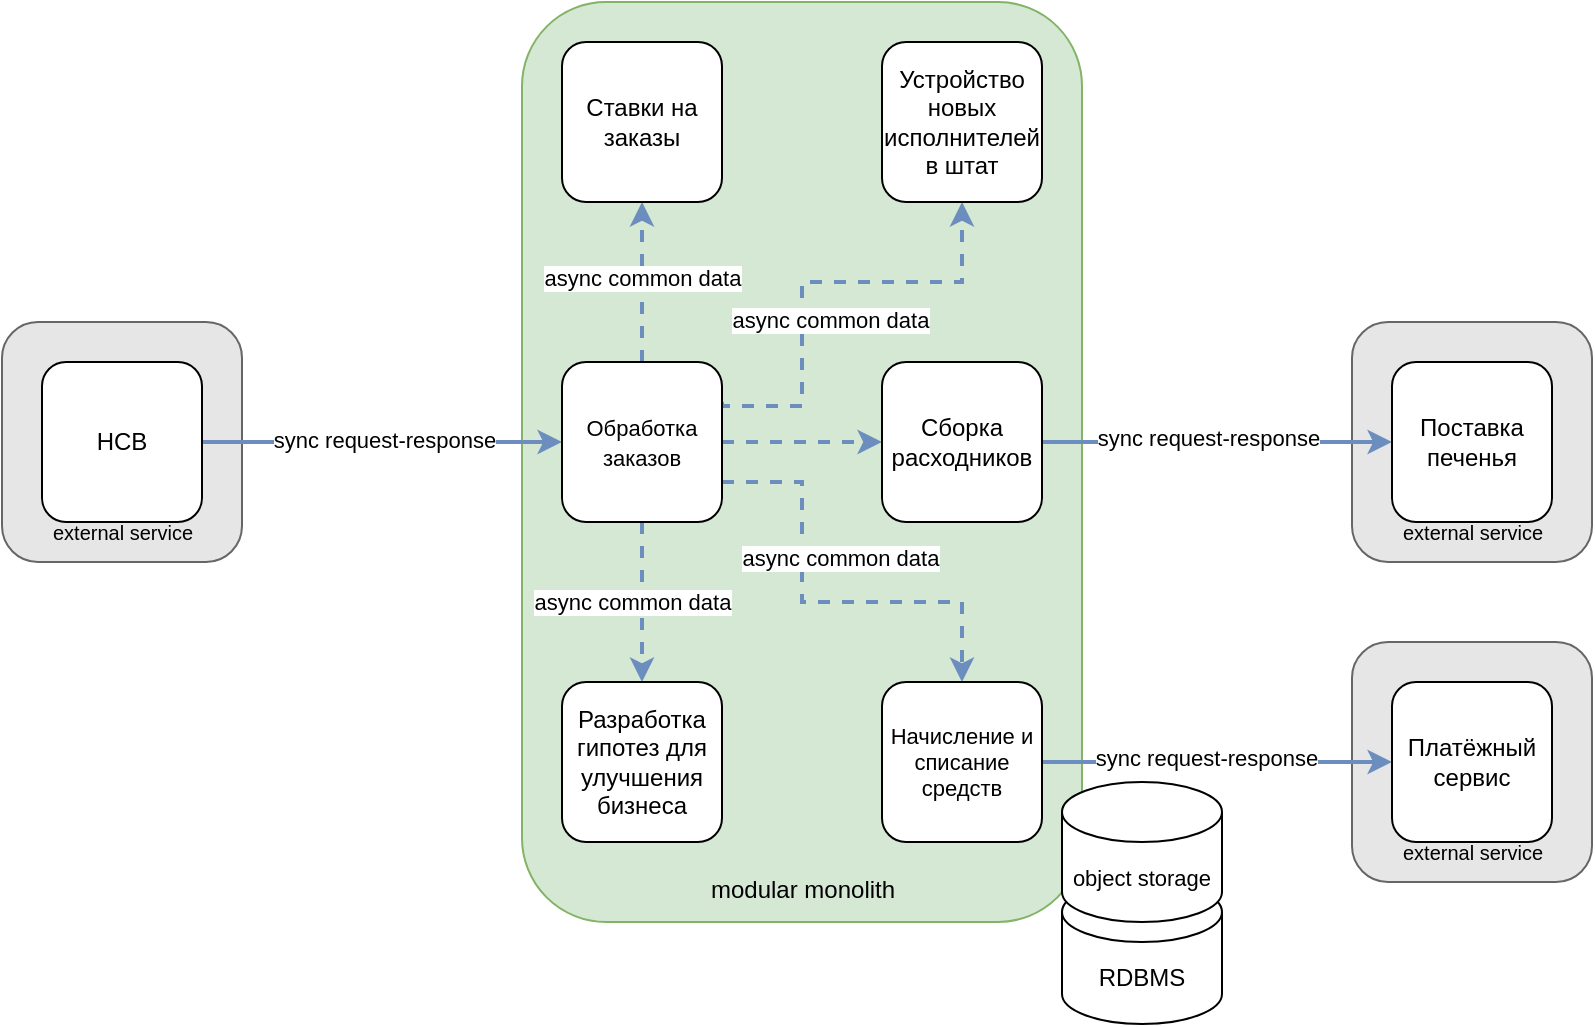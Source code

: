 <mxfile version="26.0.9">
  <diagram name="Page-1" id="cBATo5Cm4NL-kuj8FKrh">
    <mxGraphModel dx="1418" dy="828" grid="1" gridSize="10" guides="1" tooltips="1" connect="1" arrows="1" fold="1" page="1" pageScale="1" pageWidth="1169" pageHeight="827" math="0" shadow="0">
      <root>
        <mxCell id="0" />
        <mxCell id="1" parent="0" />
        <mxCell id="s1K6Ooow2zHiGBw2YVgX-20" value="" style="rounded=1;whiteSpace=wrap;html=1;fillColor=#E6E6E6;strokeColor=#666666;fontColor=#333333;" parent="1" vertex="1">
          <mxGeometry x="835" y="478" width="120" height="120" as="geometry" />
        </mxCell>
        <mxCell id="HG4AQly4a6IAlRrZUWF0-15" value="" style="rounded=1;whiteSpace=wrap;html=1;fillColor=#E6E6E6;strokeColor=#666666;fontColor=#333333;" parent="1" vertex="1">
          <mxGeometry x="160" y="318" width="120" height="120" as="geometry" />
        </mxCell>
        <mxCell id="s1K6Ooow2zHiGBw2YVgX-2" value="" style="rounded=1;whiteSpace=wrap;html=1;fillColor=#E6E6E6;strokeColor=#666666;fontColor=#333333;" parent="1" vertex="1">
          <mxGeometry x="835" y="318" width="120" height="120" as="geometry" />
        </mxCell>
        <mxCell id="s1K6Ooow2zHiGBw2YVgX-1" value="" style="rounded=1;whiteSpace=wrap;html=1;fillColor=#d5e8d4;strokeColor=#82b366;" parent="1" vertex="1">
          <mxGeometry x="420" y="158" width="280" height="460" as="geometry" />
        </mxCell>
        <mxCell id="s1K6Ooow2zHiGBw2YVgX-17" style="edgeStyle=orthogonalEdgeStyle;rounded=0;orthogonalLoop=1;jettySize=auto;html=1;exitX=1;exitY=0.5;exitDx=0;exitDy=0;entryX=0;entryY=0.5;entryDx=0;entryDy=0;strokeColor=#6c8ebf;strokeWidth=2;align=center;verticalAlign=middle;fontFamily=Helvetica;fontSize=11;fontColor=default;labelBackgroundColor=default;endArrow=classic;fillColor=#dae8fc;" parent="1" source="3Ri1xk0whOU93GiIezh3-3" target="KOd4zk1bxHOUvbGizJSH-2" edge="1">
          <mxGeometry relative="1" as="geometry" />
        </mxCell>
        <mxCell id="s1K6Ooow2zHiGBw2YVgX-18" value="sync request-response" style="edgeLabel;html=1;align=center;verticalAlign=middle;resizable=0;points=[];" parent="s1K6Ooow2zHiGBw2YVgX-17" vertex="1" connectable="0">
          <mxGeometry x="-0.014" y="-1" relative="1" as="geometry">
            <mxPoint x="2" y="-2" as="offset" />
          </mxGeometry>
        </mxCell>
        <mxCell id="s1K6Ooow2zHiGBw2YVgX-6" style="edgeStyle=orthogonalEdgeStyle;rounded=0;orthogonalLoop=1;jettySize=auto;html=1;entryX=0.5;entryY=1;entryDx=0;entryDy=0;fillColor=#dae8fc;strokeColor=#6c8ebf;strokeWidth=2;dashed=1;" parent="1" source="KOd4zk1bxHOUvbGizJSH-2" target="KOd4zk1bxHOUvbGizJSH-7" edge="1">
          <mxGeometry relative="1" as="geometry" />
        </mxCell>
        <mxCell id="s1K6Ooow2zHiGBw2YVgX-7" value="async common data" style="edgeLabel;html=1;align=center;verticalAlign=middle;resizable=0;points=[];" parent="s1K6Ooow2zHiGBw2YVgX-6" vertex="1" connectable="0">
          <mxGeometry relative="1" as="geometry">
            <mxPoint y="-2" as="offset" />
          </mxGeometry>
        </mxCell>
        <mxCell id="s1K6Ooow2zHiGBw2YVgX-8" style="edgeStyle=orthogonalEdgeStyle;rounded=0;orthogonalLoop=1;jettySize=auto;html=1;entryX=0;entryY=0.5;entryDx=0;entryDy=0;dashed=1;strokeColor=#6c8ebf;strokeWidth=2;align=center;verticalAlign=middle;fontFamily=Helvetica;fontSize=11;fontColor=default;labelBackgroundColor=default;endArrow=classic;fillColor=#dae8fc;" parent="1" source="KOd4zk1bxHOUvbGizJSH-2" target="KOd4zk1bxHOUvbGizJSH-3" edge="1">
          <mxGeometry relative="1" as="geometry" />
        </mxCell>
        <mxCell id="s1K6Ooow2zHiGBw2YVgX-9" style="edgeStyle=orthogonalEdgeStyle;rounded=0;orthogonalLoop=1;jettySize=auto;html=1;entryX=0.5;entryY=0;entryDx=0;entryDy=0;dashed=1;strokeColor=#6c8ebf;strokeWidth=2;align=center;verticalAlign=middle;fontFamily=Helvetica;fontSize=11;fontColor=default;labelBackgroundColor=default;endArrow=classic;fillColor=#dae8fc;" parent="1" source="KOd4zk1bxHOUvbGizJSH-2" target="KOd4zk1bxHOUvbGizJSH-5" edge="1">
          <mxGeometry relative="1" as="geometry" />
        </mxCell>
        <mxCell id="s1K6Ooow2zHiGBw2YVgX-10" value="async common data" style="edgeLabel;html=1;align=center;verticalAlign=middle;resizable=0;points=[];" parent="s1K6Ooow2zHiGBw2YVgX-9" vertex="1" connectable="0">
          <mxGeometry y="-5" relative="1" as="geometry">
            <mxPoint as="offset" />
          </mxGeometry>
        </mxCell>
        <mxCell id="s1K6Ooow2zHiGBw2YVgX-11" style="edgeStyle=orthogonalEdgeStyle;rounded=0;orthogonalLoop=1;jettySize=auto;html=1;entryX=0.5;entryY=1;entryDx=0;entryDy=0;dashed=1;strokeColor=#6c8ebf;strokeWidth=2;align=center;verticalAlign=middle;fontFamily=Helvetica;fontSize=11;fontColor=default;labelBackgroundColor=default;endArrow=classic;fillColor=#dae8fc;exitX=1;exitY=0.25;exitDx=0;exitDy=0;" parent="1" source="KOd4zk1bxHOUvbGizJSH-2" target="KOd4zk1bxHOUvbGizJSH-1" edge="1">
          <mxGeometry relative="1" as="geometry">
            <Array as="points">
              <mxPoint x="520" y="360" />
              <mxPoint x="560" y="360" />
              <mxPoint x="560" y="298" />
              <mxPoint x="640" y="298" />
            </Array>
          </mxGeometry>
        </mxCell>
        <mxCell id="s1K6Ooow2zHiGBw2YVgX-12" value="async common data" style="edgeLabel;html=1;align=center;verticalAlign=middle;resizable=0;points=[];" parent="s1K6Ooow2zHiGBw2YVgX-11" vertex="1" connectable="0">
          <mxGeometry x="0.05" y="2" relative="1" as="geometry">
            <mxPoint y="21" as="offset" />
          </mxGeometry>
        </mxCell>
        <mxCell id="s1K6Ooow2zHiGBw2YVgX-13" style="edgeStyle=orthogonalEdgeStyle;rounded=0;orthogonalLoop=1;jettySize=auto;html=1;entryX=0.5;entryY=0;entryDx=0;entryDy=0;dashed=1;strokeColor=#6c8ebf;strokeWidth=2;align=center;verticalAlign=middle;fontFamily=Helvetica;fontSize=11;fontColor=default;labelBackgroundColor=default;endArrow=classic;fillColor=#dae8fc;exitX=1;exitY=0.75;exitDx=0;exitDy=0;" parent="1" source="KOd4zk1bxHOUvbGizJSH-2" target="KOd4zk1bxHOUvbGizJSH-4" edge="1">
          <mxGeometry relative="1" as="geometry">
            <Array as="points">
              <mxPoint x="560" y="398" />
              <mxPoint x="560" y="458" />
              <mxPoint x="640" y="458" />
            </Array>
          </mxGeometry>
        </mxCell>
        <mxCell id="s1K6Ooow2zHiGBw2YVgX-14" value="async common data" style="edgeLabel;html=1;align=center;verticalAlign=middle;resizable=0;points=[];" parent="s1K6Ooow2zHiGBw2YVgX-13" vertex="1" connectable="0">
          <mxGeometry x="0.075" y="3" relative="1" as="geometry">
            <mxPoint y="-19" as="offset" />
          </mxGeometry>
        </mxCell>
        <mxCell id="KOd4zk1bxHOUvbGizJSH-2" value="&lt;span style=&quot;font-size: 11px;&quot;&gt;Обработка заказов&lt;/span&gt;" style="whiteSpace=wrap;html=1;aspect=fixed;rounded=1;strokeColor=default;align=center;verticalAlign=middle;fontFamily=Helvetica;fontSize=12;fontColor=default;fillColor=default;" parent="1" vertex="1">
          <mxGeometry x="440" y="338" width="80" height="80" as="geometry" />
        </mxCell>
        <mxCell id="s1K6Ooow2zHiGBw2YVgX-23" style="edgeStyle=orthogonalEdgeStyle;rounded=0;orthogonalLoop=1;jettySize=auto;html=1;entryX=0;entryY=0.5;entryDx=0;entryDy=0;strokeColor=#6c8ebf;strokeWidth=2;align=center;verticalAlign=middle;fontFamily=Helvetica;fontSize=11;fontColor=default;labelBackgroundColor=default;endArrow=classic;fillColor=#dae8fc;" parent="1" source="KOd4zk1bxHOUvbGizJSH-4" target="s1K6Ooow2zHiGBw2YVgX-21" edge="1">
          <mxGeometry relative="1" as="geometry" />
        </mxCell>
        <mxCell id="s1K6Ooow2zHiGBw2YVgX-28" value="sync request-response" style="edgeLabel;html=1;align=center;verticalAlign=middle;resizable=0;points=[];rounded=0;strokeColor=#6c8ebf;strokeWidth=2;fontFamily=Helvetica;fontSize=11;fontColor=default;labelBackgroundColor=default;fillColor=#dae8fc;" parent="s1K6Ooow2zHiGBw2YVgX-23" vertex="1" connectable="0">
          <mxGeometry x="-0.017" y="1" relative="1" as="geometry">
            <mxPoint x="-4" y="-1" as="offset" />
          </mxGeometry>
        </mxCell>
        <mxCell id="KOd4zk1bxHOUvbGizJSH-4" value="Начисление и списание средств" style="whiteSpace=wrap;html=1;aspect=fixed;rounded=1;strokeColor=default;align=center;verticalAlign=middle;fontFamily=Helvetica;fontSize=11;fontColor=default;fillColor=default;" parent="1" vertex="1">
          <mxGeometry x="600" y="498" width="80" height="80" as="geometry" />
        </mxCell>
        <mxCell id="s1K6Ooow2zHiGBw2YVgX-15" style="edgeStyle=orthogonalEdgeStyle;rounded=0;orthogonalLoop=1;jettySize=auto;html=1;entryX=0;entryY=0.5;entryDx=0;entryDy=0;strokeColor=#6c8ebf;strokeWidth=2;align=center;verticalAlign=middle;fontFamily=Helvetica;fontSize=11;fontColor=default;labelBackgroundColor=default;endArrow=classic;fillColor=#dae8fc;" parent="1" source="KOd4zk1bxHOUvbGizJSH-3" target="zf6uA2M3LzU_gdplKOVO-2" edge="1">
          <mxGeometry relative="1" as="geometry" />
        </mxCell>
        <mxCell id="s1K6Ooow2zHiGBw2YVgX-16" value="sync request-response" style="edgeLabel;html=1;align=center;verticalAlign=middle;resizable=0;points=[];rounded=0;strokeColor=#6c8ebf;strokeWidth=2;fontFamily=Helvetica;fontSize=11;fontColor=default;labelBackgroundColor=default;fillColor=#dae8fc;" parent="s1K6Ooow2zHiGBw2YVgX-15" vertex="1" connectable="0">
          <mxGeometry y="1" relative="1" as="geometry">
            <mxPoint x="-5" y="-1" as="offset" />
          </mxGeometry>
        </mxCell>
        <mxCell id="KOd4zk1bxHOUvbGizJSH-3" value="Сборка расходников" style="whiteSpace=wrap;html=1;aspect=fixed;rounded=1;strokeColor=default;align=center;verticalAlign=middle;fontFamily=Helvetica;fontSize=12;fontColor=default;fillColor=default;" parent="1" vertex="1">
          <mxGeometry x="600" y="338" width="80" height="80" as="geometry" />
        </mxCell>
        <mxCell id="KOd4zk1bxHOUvbGizJSH-5" value="Р&lt;span style=&quot;background-color: transparent; color: light-dark(rgb(0, 0, 0), rgb(255, 255, 255));&quot;&gt;азработка гипотез для улучшения бизнеса&lt;/span&gt;" style="whiteSpace=wrap;html=1;aspect=fixed;rounded=1;strokeColor=default;align=center;verticalAlign=middle;fontFamily=Helvetica;fontSize=12;fontColor=default;fillColor=default;" parent="1" vertex="1">
          <mxGeometry x="440" y="498" width="80" height="80" as="geometry" />
        </mxCell>
        <mxCell id="KOd4zk1bxHOUvbGizJSH-1" value="Устройство новых исполнителей в штат" style="whiteSpace=wrap;html=1;aspect=fixed;rounded=1;" parent="1" vertex="1">
          <mxGeometry x="600" y="178" width="80" height="80" as="geometry" />
        </mxCell>
        <mxCell id="KOd4zk1bxHOUvbGizJSH-7" value="Ставки на заказы" style="whiteSpace=wrap;html=1;aspect=fixed;rounded=1;" parent="1" vertex="1">
          <mxGeometry x="440" y="178" width="80" height="80" as="geometry" />
        </mxCell>
        <mxCell id="zf6uA2M3LzU_gdplKOVO-2" value="Поставка печенья" style="whiteSpace=wrap;html=1;aspect=fixed;rounded=1;strokeColor=default;align=center;verticalAlign=middle;fontFamily=Helvetica;fontSize=12;fontColor=default;fillColor=default;" parent="1" vertex="1">
          <mxGeometry x="855" y="338" width="80" height="80" as="geometry" />
        </mxCell>
        <mxCell id="3Ri1xk0whOU93GiIezh3-3" value="HCB" style="whiteSpace=wrap;html=1;aspect=fixed;rounded=1;" parent="1" vertex="1">
          <mxGeometry x="180" y="338" width="80" height="80" as="geometry" />
        </mxCell>
        <mxCell id="fMWMXKsyIat3dE0SFgxR-6" value="external service" style="text;html=1;align=center;verticalAlign=middle;resizable=0;points=[];autosize=1;strokeColor=none;fillColor=none;fontSize=10;" parent="1" vertex="1">
          <mxGeometry x="175" y="408" width="90" height="30" as="geometry" />
        </mxCell>
        <mxCell id="fMWMXKsyIat3dE0SFgxR-10" value="modular monolith" style="text;html=1;align=center;verticalAlign=middle;resizable=0;points=[];autosize=1;strokeColor=none;fillColor=none;fontSize=12;" parent="1" vertex="1">
          <mxGeometry x="500" y="587" width="120" height="30" as="geometry" />
        </mxCell>
        <mxCell id="fMWMXKsyIat3dE0SFgxR-17" value="&lt;font style=&quot;font-size: 12px;&quot;&gt;RDBMS&lt;/font&gt;" style="shape=cylinder3;whiteSpace=wrap;html=1;boundedLbl=1;backgroundOutline=1;size=15;fontSize=10;" parent="1" vertex="1">
          <mxGeometry x="690" y="598" width="80" height="71" as="geometry" />
        </mxCell>
        <mxCell id="fMWMXKsyIat3dE0SFgxR-18" value="&lt;font style=&quot;font-size: 11px;&quot;&gt;object storage&lt;/font&gt;" style="shape=cylinder3;whiteSpace=wrap;html=1;boundedLbl=1;backgroundOutline=1;size=15;fontSize=8;" parent="1" vertex="1">
          <mxGeometry x="690" y="548" width="80" height="70" as="geometry" />
        </mxCell>
        <mxCell id="s1K6Ooow2zHiGBw2YVgX-19" value="external service" style="text;html=1;align=center;verticalAlign=middle;resizable=0;points=[];autosize=1;strokeColor=none;fillColor=none;fontSize=10;" parent="1" vertex="1">
          <mxGeometry x="850" y="408" width="90" height="30" as="geometry" />
        </mxCell>
        <mxCell id="s1K6Ooow2zHiGBw2YVgX-21" value="Платёжный сервис" style="whiteSpace=wrap;html=1;aspect=fixed;rounded=1;strokeColor=default;align=center;verticalAlign=middle;fontFamily=Helvetica;fontSize=12;fontColor=default;fillColor=default;" parent="1" vertex="1">
          <mxGeometry x="855" y="498" width="80" height="80" as="geometry" />
        </mxCell>
        <mxCell id="s1K6Ooow2zHiGBw2YVgX-22" value="external service" style="text;html=1;align=center;verticalAlign=middle;resizable=0;points=[];autosize=1;strokeColor=none;fillColor=none;fontSize=10;" parent="1" vertex="1">
          <mxGeometry x="850" y="568" width="90" height="30" as="geometry" />
        </mxCell>
      </root>
    </mxGraphModel>
  </diagram>
</mxfile>
